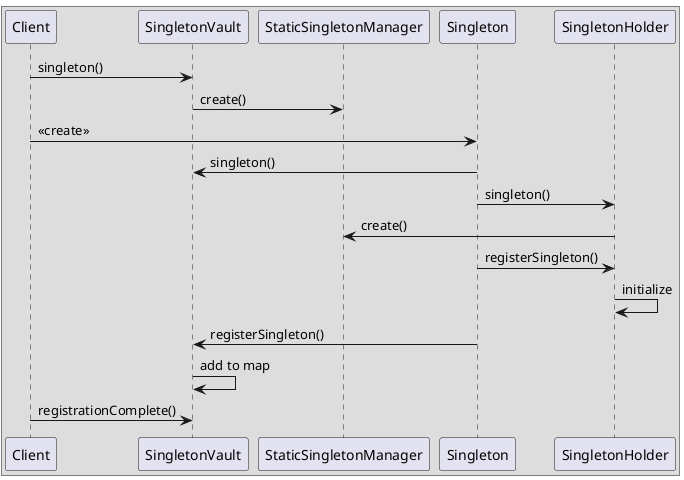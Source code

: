 @startuml

box #DDDDDD
Client -> SingletonVault : singleton()
SingletonVault -> StaticSingletonManager : create()
Client -> Singleton : <<create>>
Singleton -> SingletonVault : singleton()
Singleton -> SingletonHolder : singleton()
SingletonHolder -> StaticSingletonManager : create()
Singleton -> SingletonHolder : registerSingleton()
SingletonHolder -> SingletonHolder : initialize
Singleton -> SingletonVault : registerSingleton()
SingletonVault -> SingletonVault : add to map
Client -> SingletonVault : registrationComplete()
end box

@enduml